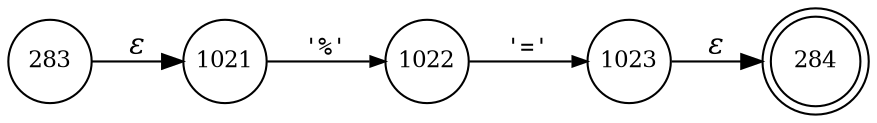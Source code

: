 digraph ATN {
rankdir=LR;
s284[fontsize=11, label="284", shape=doublecircle, fixedsize=true, width=.6];
s283[fontsize=11,label="283", shape=circle, fixedsize=true, width=.55, peripheries=1];
s1021[fontsize=11,label="1021", shape=circle, fixedsize=true, width=.55, peripheries=1];
s1022[fontsize=11,label="1022", shape=circle, fixedsize=true, width=.55, peripheries=1];
s1023[fontsize=11,label="1023", shape=circle, fixedsize=true, width=.55, peripheries=1];
s283 -> s1021 [fontname="Times-Italic", label="&epsilon;"];
s1021 -> s1022 [fontsize=11, fontname="Courier", arrowsize=.7, label = "'%'", arrowhead = normal];
s1022 -> s1023 [fontsize=11, fontname="Courier", arrowsize=.7, label = "'='", arrowhead = normal];
s1023 -> s284 [fontname="Times-Italic", label="&epsilon;"];
}